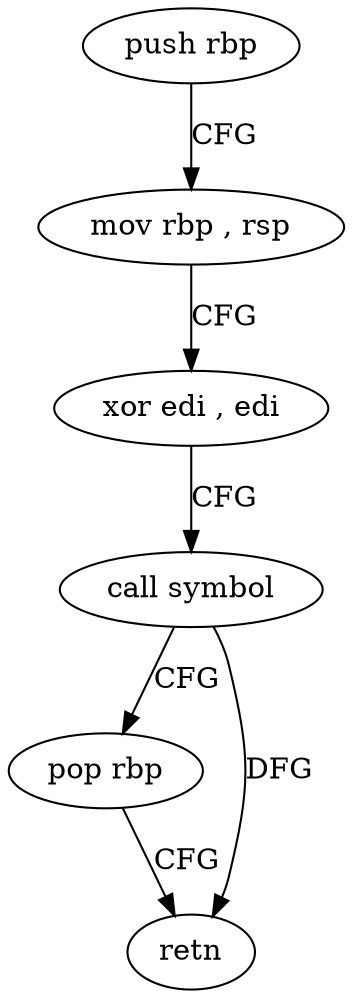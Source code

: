 digraph "func" {
"4222112" [label = "push rbp" ]
"4222113" [label = "mov rbp , rsp" ]
"4222116" [label = "xor edi , edi" ]
"4222118" [label = "call symbol" ]
"4222123" [label = "pop rbp" ]
"4222124" [label = "retn" ]
"4222112" -> "4222113" [ label = "CFG" ]
"4222113" -> "4222116" [ label = "CFG" ]
"4222116" -> "4222118" [ label = "CFG" ]
"4222118" -> "4222123" [ label = "CFG" ]
"4222118" -> "4222124" [ label = "DFG" ]
"4222123" -> "4222124" [ label = "CFG" ]
}
